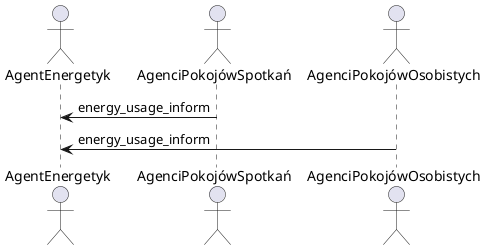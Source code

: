 @startuml
actor AgentEnergetyk
actor AgenciPokojówSpotkań
actor AgenciPokojówOsobistych

AgenciPokojówSpotkań -> AgentEnergetyk : energy_usage_inform
AgenciPokojówOsobistych -> AgentEnergetyk : energy_usage_inform

@enduml
